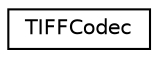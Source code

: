digraph "Graphical Class Hierarchy"
{
  edge [fontname="Helvetica",fontsize="10",labelfontname="Helvetica",labelfontsize="10"];
  node [fontname="Helvetica",fontsize="10",shape=record];
  rankdir="LR";
  Node1 [label="TIFFCodec",height=0.2,width=0.4,color="black", fillcolor="white", style="filled",URL="$struct_t_i_f_f_codec.html"];
}
